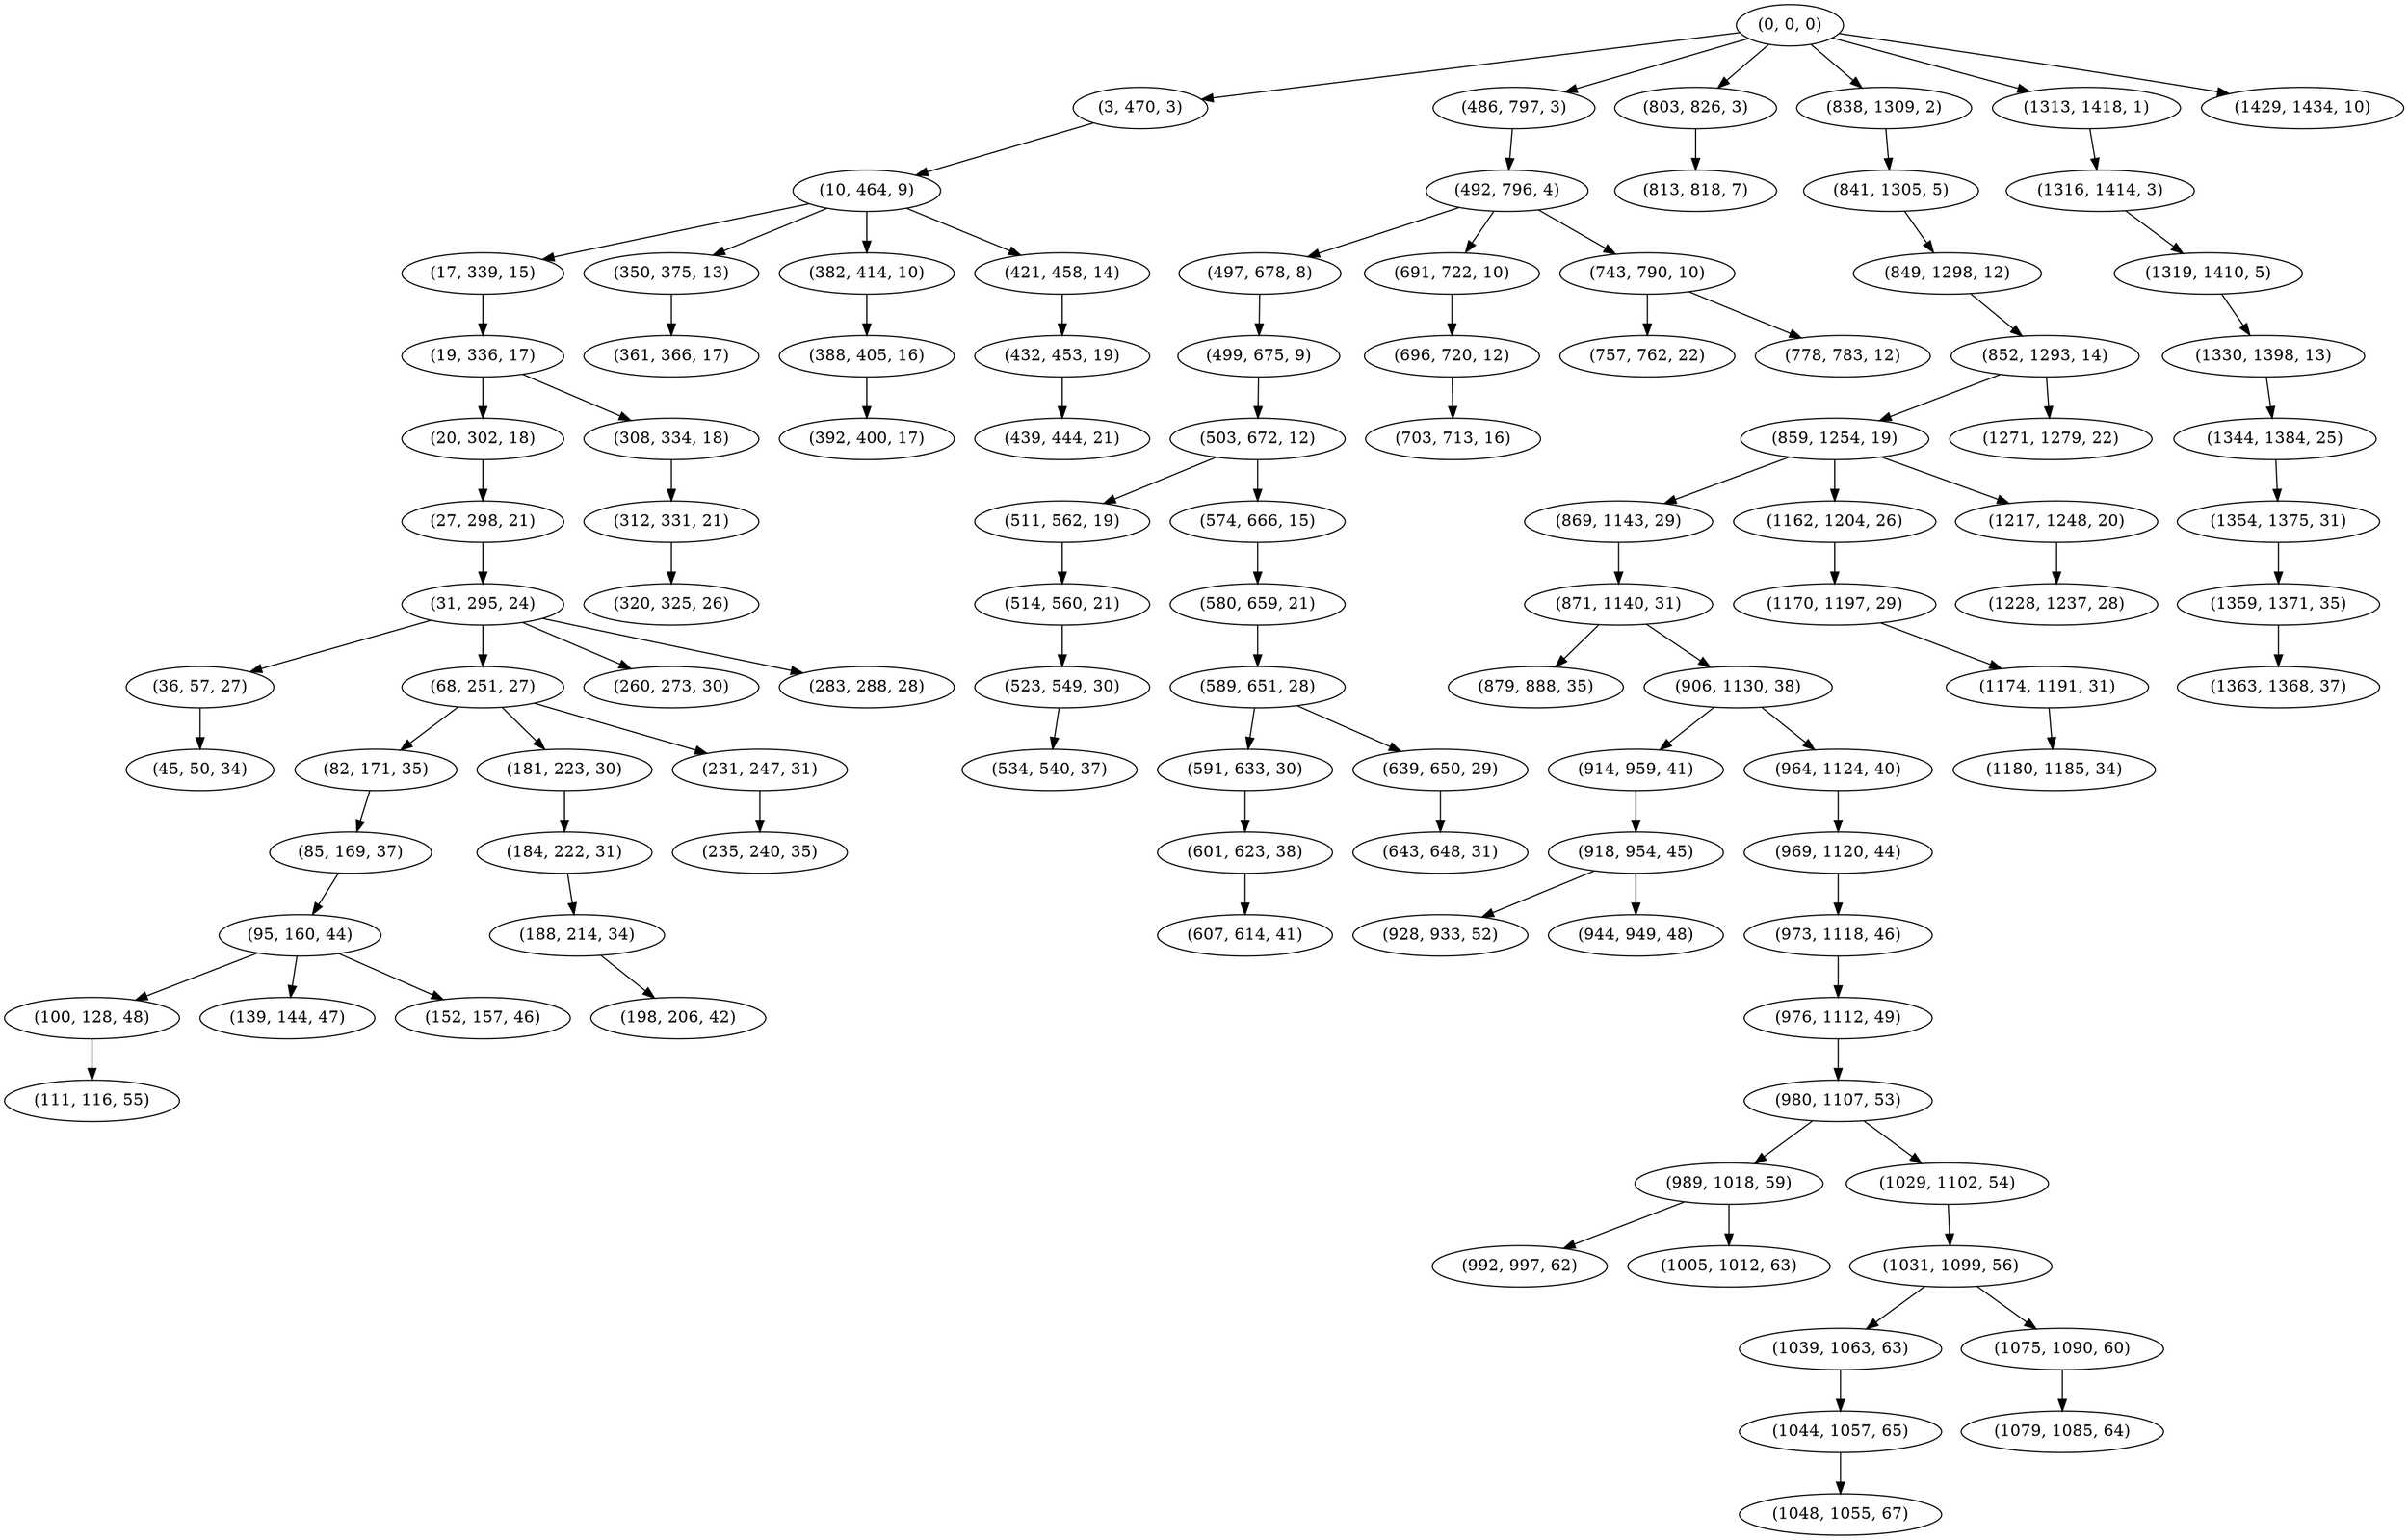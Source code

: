 digraph tree {
    "(0, 0, 0)";
    "(3, 470, 3)";
    "(10, 464, 9)";
    "(17, 339, 15)";
    "(19, 336, 17)";
    "(20, 302, 18)";
    "(27, 298, 21)";
    "(31, 295, 24)";
    "(36, 57, 27)";
    "(45, 50, 34)";
    "(68, 251, 27)";
    "(82, 171, 35)";
    "(85, 169, 37)";
    "(95, 160, 44)";
    "(100, 128, 48)";
    "(111, 116, 55)";
    "(139, 144, 47)";
    "(152, 157, 46)";
    "(181, 223, 30)";
    "(184, 222, 31)";
    "(188, 214, 34)";
    "(198, 206, 42)";
    "(231, 247, 31)";
    "(235, 240, 35)";
    "(260, 273, 30)";
    "(283, 288, 28)";
    "(308, 334, 18)";
    "(312, 331, 21)";
    "(320, 325, 26)";
    "(350, 375, 13)";
    "(361, 366, 17)";
    "(382, 414, 10)";
    "(388, 405, 16)";
    "(392, 400, 17)";
    "(421, 458, 14)";
    "(432, 453, 19)";
    "(439, 444, 21)";
    "(486, 797, 3)";
    "(492, 796, 4)";
    "(497, 678, 8)";
    "(499, 675, 9)";
    "(503, 672, 12)";
    "(511, 562, 19)";
    "(514, 560, 21)";
    "(523, 549, 30)";
    "(534, 540, 37)";
    "(574, 666, 15)";
    "(580, 659, 21)";
    "(589, 651, 28)";
    "(591, 633, 30)";
    "(601, 623, 38)";
    "(607, 614, 41)";
    "(639, 650, 29)";
    "(643, 648, 31)";
    "(691, 722, 10)";
    "(696, 720, 12)";
    "(703, 713, 16)";
    "(743, 790, 10)";
    "(757, 762, 22)";
    "(778, 783, 12)";
    "(803, 826, 3)";
    "(813, 818, 7)";
    "(838, 1309, 2)";
    "(841, 1305, 5)";
    "(849, 1298, 12)";
    "(852, 1293, 14)";
    "(859, 1254, 19)";
    "(869, 1143, 29)";
    "(871, 1140, 31)";
    "(879, 888, 35)";
    "(906, 1130, 38)";
    "(914, 959, 41)";
    "(918, 954, 45)";
    "(928, 933, 52)";
    "(944, 949, 48)";
    "(964, 1124, 40)";
    "(969, 1120, 44)";
    "(973, 1118, 46)";
    "(976, 1112, 49)";
    "(980, 1107, 53)";
    "(989, 1018, 59)";
    "(992, 997, 62)";
    "(1005, 1012, 63)";
    "(1029, 1102, 54)";
    "(1031, 1099, 56)";
    "(1039, 1063, 63)";
    "(1044, 1057, 65)";
    "(1048, 1055, 67)";
    "(1075, 1090, 60)";
    "(1079, 1085, 64)";
    "(1162, 1204, 26)";
    "(1170, 1197, 29)";
    "(1174, 1191, 31)";
    "(1180, 1185, 34)";
    "(1217, 1248, 20)";
    "(1228, 1237, 28)";
    "(1271, 1279, 22)";
    "(1313, 1418, 1)";
    "(1316, 1414, 3)";
    "(1319, 1410, 5)";
    "(1330, 1398, 13)";
    "(1344, 1384, 25)";
    "(1354, 1375, 31)";
    "(1359, 1371, 35)";
    "(1363, 1368, 37)";
    "(1429, 1434, 10)";
    "(0, 0, 0)" -> "(3, 470, 3)";
    "(0, 0, 0)" -> "(486, 797, 3)";
    "(0, 0, 0)" -> "(803, 826, 3)";
    "(0, 0, 0)" -> "(838, 1309, 2)";
    "(0, 0, 0)" -> "(1313, 1418, 1)";
    "(0, 0, 0)" -> "(1429, 1434, 10)";
    "(3, 470, 3)" -> "(10, 464, 9)";
    "(10, 464, 9)" -> "(17, 339, 15)";
    "(10, 464, 9)" -> "(350, 375, 13)";
    "(10, 464, 9)" -> "(382, 414, 10)";
    "(10, 464, 9)" -> "(421, 458, 14)";
    "(17, 339, 15)" -> "(19, 336, 17)";
    "(19, 336, 17)" -> "(20, 302, 18)";
    "(19, 336, 17)" -> "(308, 334, 18)";
    "(20, 302, 18)" -> "(27, 298, 21)";
    "(27, 298, 21)" -> "(31, 295, 24)";
    "(31, 295, 24)" -> "(36, 57, 27)";
    "(31, 295, 24)" -> "(68, 251, 27)";
    "(31, 295, 24)" -> "(260, 273, 30)";
    "(31, 295, 24)" -> "(283, 288, 28)";
    "(36, 57, 27)" -> "(45, 50, 34)";
    "(68, 251, 27)" -> "(82, 171, 35)";
    "(68, 251, 27)" -> "(181, 223, 30)";
    "(68, 251, 27)" -> "(231, 247, 31)";
    "(82, 171, 35)" -> "(85, 169, 37)";
    "(85, 169, 37)" -> "(95, 160, 44)";
    "(95, 160, 44)" -> "(100, 128, 48)";
    "(95, 160, 44)" -> "(139, 144, 47)";
    "(95, 160, 44)" -> "(152, 157, 46)";
    "(100, 128, 48)" -> "(111, 116, 55)";
    "(181, 223, 30)" -> "(184, 222, 31)";
    "(184, 222, 31)" -> "(188, 214, 34)";
    "(188, 214, 34)" -> "(198, 206, 42)";
    "(231, 247, 31)" -> "(235, 240, 35)";
    "(308, 334, 18)" -> "(312, 331, 21)";
    "(312, 331, 21)" -> "(320, 325, 26)";
    "(350, 375, 13)" -> "(361, 366, 17)";
    "(382, 414, 10)" -> "(388, 405, 16)";
    "(388, 405, 16)" -> "(392, 400, 17)";
    "(421, 458, 14)" -> "(432, 453, 19)";
    "(432, 453, 19)" -> "(439, 444, 21)";
    "(486, 797, 3)" -> "(492, 796, 4)";
    "(492, 796, 4)" -> "(497, 678, 8)";
    "(492, 796, 4)" -> "(691, 722, 10)";
    "(492, 796, 4)" -> "(743, 790, 10)";
    "(497, 678, 8)" -> "(499, 675, 9)";
    "(499, 675, 9)" -> "(503, 672, 12)";
    "(503, 672, 12)" -> "(511, 562, 19)";
    "(503, 672, 12)" -> "(574, 666, 15)";
    "(511, 562, 19)" -> "(514, 560, 21)";
    "(514, 560, 21)" -> "(523, 549, 30)";
    "(523, 549, 30)" -> "(534, 540, 37)";
    "(574, 666, 15)" -> "(580, 659, 21)";
    "(580, 659, 21)" -> "(589, 651, 28)";
    "(589, 651, 28)" -> "(591, 633, 30)";
    "(589, 651, 28)" -> "(639, 650, 29)";
    "(591, 633, 30)" -> "(601, 623, 38)";
    "(601, 623, 38)" -> "(607, 614, 41)";
    "(639, 650, 29)" -> "(643, 648, 31)";
    "(691, 722, 10)" -> "(696, 720, 12)";
    "(696, 720, 12)" -> "(703, 713, 16)";
    "(743, 790, 10)" -> "(757, 762, 22)";
    "(743, 790, 10)" -> "(778, 783, 12)";
    "(803, 826, 3)" -> "(813, 818, 7)";
    "(838, 1309, 2)" -> "(841, 1305, 5)";
    "(841, 1305, 5)" -> "(849, 1298, 12)";
    "(849, 1298, 12)" -> "(852, 1293, 14)";
    "(852, 1293, 14)" -> "(859, 1254, 19)";
    "(852, 1293, 14)" -> "(1271, 1279, 22)";
    "(859, 1254, 19)" -> "(869, 1143, 29)";
    "(859, 1254, 19)" -> "(1162, 1204, 26)";
    "(859, 1254, 19)" -> "(1217, 1248, 20)";
    "(869, 1143, 29)" -> "(871, 1140, 31)";
    "(871, 1140, 31)" -> "(879, 888, 35)";
    "(871, 1140, 31)" -> "(906, 1130, 38)";
    "(906, 1130, 38)" -> "(914, 959, 41)";
    "(906, 1130, 38)" -> "(964, 1124, 40)";
    "(914, 959, 41)" -> "(918, 954, 45)";
    "(918, 954, 45)" -> "(928, 933, 52)";
    "(918, 954, 45)" -> "(944, 949, 48)";
    "(964, 1124, 40)" -> "(969, 1120, 44)";
    "(969, 1120, 44)" -> "(973, 1118, 46)";
    "(973, 1118, 46)" -> "(976, 1112, 49)";
    "(976, 1112, 49)" -> "(980, 1107, 53)";
    "(980, 1107, 53)" -> "(989, 1018, 59)";
    "(980, 1107, 53)" -> "(1029, 1102, 54)";
    "(989, 1018, 59)" -> "(992, 997, 62)";
    "(989, 1018, 59)" -> "(1005, 1012, 63)";
    "(1029, 1102, 54)" -> "(1031, 1099, 56)";
    "(1031, 1099, 56)" -> "(1039, 1063, 63)";
    "(1031, 1099, 56)" -> "(1075, 1090, 60)";
    "(1039, 1063, 63)" -> "(1044, 1057, 65)";
    "(1044, 1057, 65)" -> "(1048, 1055, 67)";
    "(1075, 1090, 60)" -> "(1079, 1085, 64)";
    "(1162, 1204, 26)" -> "(1170, 1197, 29)";
    "(1170, 1197, 29)" -> "(1174, 1191, 31)";
    "(1174, 1191, 31)" -> "(1180, 1185, 34)";
    "(1217, 1248, 20)" -> "(1228, 1237, 28)";
    "(1313, 1418, 1)" -> "(1316, 1414, 3)";
    "(1316, 1414, 3)" -> "(1319, 1410, 5)";
    "(1319, 1410, 5)" -> "(1330, 1398, 13)";
    "(1330, 1398, 13)" -> "(1344, 1384, 25)";
    "(1344, 1384, 25)" -> "(1354, 1375, 31)";
    "(1354, 1375, 31)" -> "(1359, 1371, 35)";
    "(1359, 1371, 35)" -> "(1363, 1368, 37)";
}
